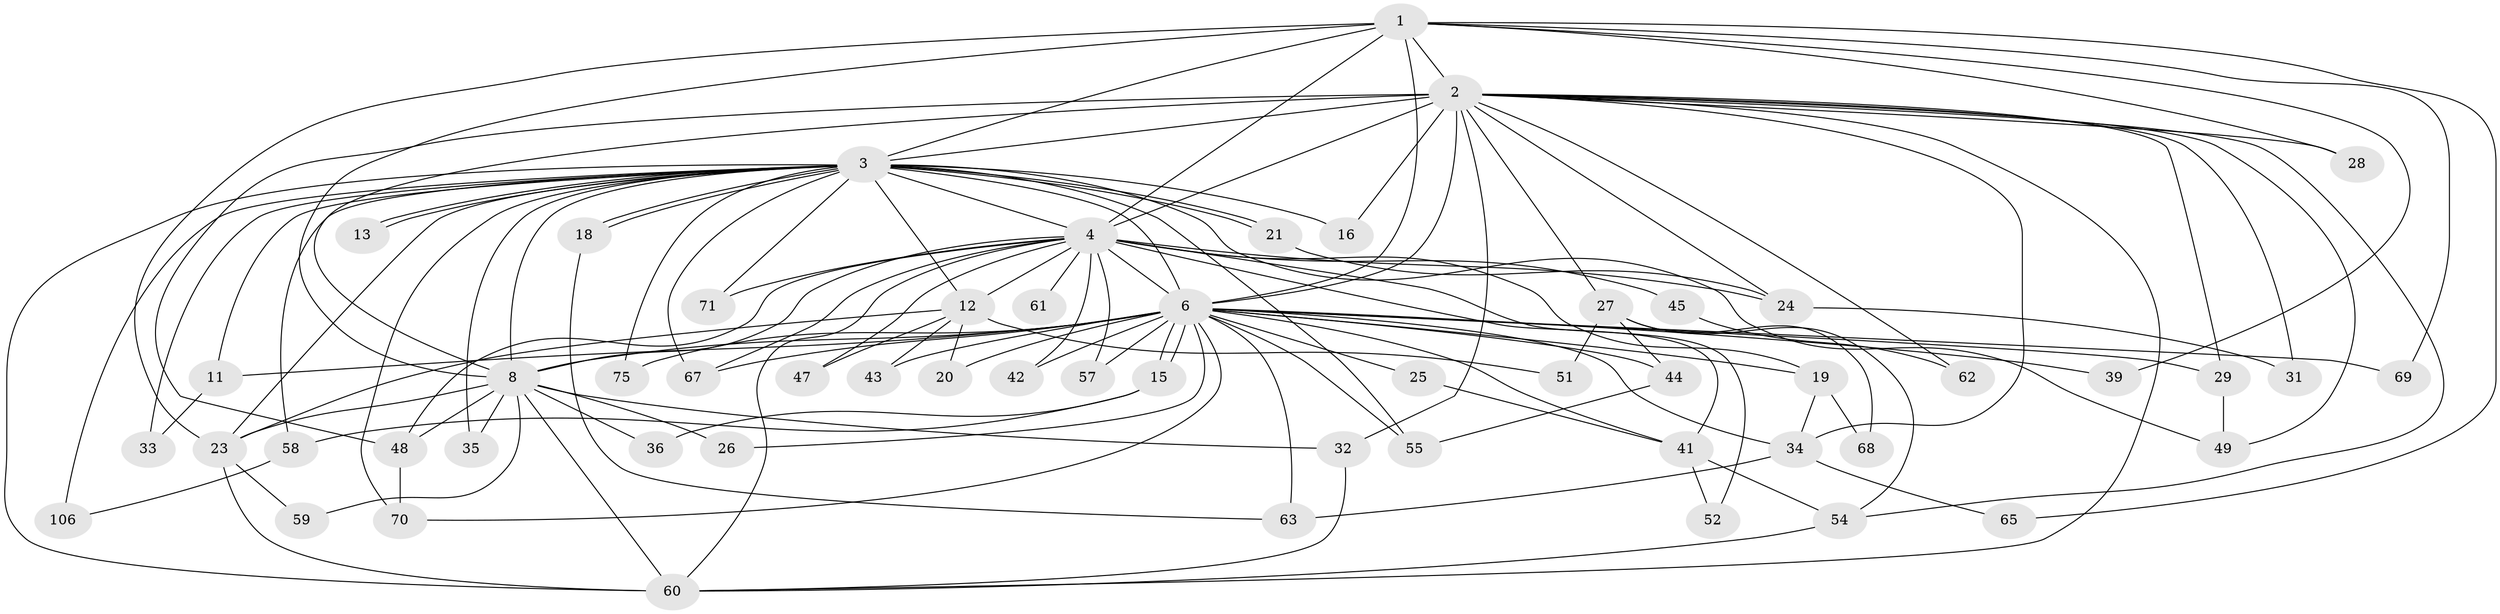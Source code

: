 // original degree distribution, {15: 0.008928571428571428, 17: 0.008928571428571428, 33: 0.008928571428571428, 19: 0.008928571428571428, 23: 0.017857142857142856, 30: 0.008928571428571428, 27: 0.008928571428571428, 20: 0.008928571428571428, 14: 0.008928571428571428, 4: 0.0625, 7: 0.017857142857142856, 2: 0.5714285714285714, 6: 0.017857142857142856, 3: 0.17857142857142858, 5: 0.0625}
// Generated by graph-tools (version 1.1) at 2025/13/03/09/25 04:13:44]
// undirected, 56 vertices, 128 edges
graph export_dot {
graph [start="1"]
  node [color=gray90,style=filled];
  1;
  2 [super="+46+10+97+87+22"];
  3 [super="+40+37"];
  4 [super="+5+50+30"];
  6 [super="+64+102+91+7+90+79"];
  8 [super="+93+111"];
  11;
  12;
  13;
  15;
  16;
  18;
  19;
  20;
  21;
  23 [super="+89"];
  24;
  25 [super="+95"];
  26;
  27;
  28;
  29;
  31;
  32;
  33;
  34 [super="+56"];
  35;
  36;
  39;
  41;
  42;
  43;
  44;
  45;
  47;
  48;
  49 [super="+99"];
  51;
  52;
  54 [super="+88+77"];
  55 [super="+80"];
  57;
  58;
  59;
  60 [super="+82+84+83+72"];
  61;
  62;
  63;
  65;
  67 [super="+86+74"];
  68;
  69;
  70 [super="+76"];
  71;
  75 [super="+94"];
  106 [super="+107"];
  1 -- 2 [weight=2];
  1 -- 3;
  1 -- 4 [weight=2];
  1 -- 6 [weight=4];
  1 -- 8;
  1 -- 23;
  1 -- 28;
  1 -- 39;
  1 -- 65;
  1 -- 69;
  2 -- 3 [weight=3];
  2 -- 4 [weight=5];
  2 -- 6 [weight=10];
  2 -- 8 [weight=3];
  2 -- 27 [weight=2];
  2 -- 62;
  2 -- 60;
  2 -- 24;
  2 -- 16;
  2 -- 28;
  2 -- 29;
  2 -- 31;
  2 -- 32;
  2 -- 34;
  2 -- 48;
  2 -- 49;
  2 -- 54;
  3 -- 4 [weight=2];
  3 -- 6 [weight=7];
  3 -- 8;
  3 -- 11;
  3 -- 12;
  3 -- 13;
  3 -- 13;
  3 -- 16;
  3 -- 18;
  3 -- 18;
  3 -- 21;
  3 -- 21;
  3 -- 33;
  3 -- 35;
  3 -- 58;
  3 -- 60 [weight=2];
  3 -- 67 [weight=2];
  3 -- 71;
  3 -- 75;
  3 -- 106 [weight=2];
  3 -- 49;
  3 -- 55;
  3 -- 70;
  3 -- 23;
  4 -- 6 [weight=10];
  4 -- 8 [weight=3];
  4 -- 19;
  4 -- 41;
  4 -- 42;
  4 -- 52;
  4 -- 67;
  4 -- 71;
  4 -- 12;
  4 -- 24;
  4 -- 45 [weight=3];
  4 -- 47;
  4 -- 57;
  4 -- 61;
  4 -- 60;
  4 -- 48;
  6 -- 8 [weight=4];
  6 -- 15;
  6 -- 15;
  6 -- 20;
  6 -- 25 [weight=2];
  6 -- 43;
  6 -- 55;
  6 -- 70;
  6 -- 11 [weight=2];
  6 -- 69;
  6 -- 75 [weight=2];
  6 -- 19;
  6 -- 26;
  6 -- 29;
  6 -- 39;
  6 -- 41;
  6 -- 42;
  6 -- 44;
  6 -- 57;
  6 -- 63;
  6 -- 67;
  6 -- 34;
  8 -- 23;
  8 -- 26;
  8 -- 32;
  8 -- 35;
  8 -- 36;
  8 -- 59;
  8 -- 60;
  8 -- 48;
  11 -- 33;
  12 -- 20;
  12 -- 43;
  12 -- 47;
  12 -- 51;
  12 -- 23;
  15 -- 36;
  15 -- 58;
  18 -- 63;
  19 -- 34;
  19 -- 68;
  21 -- 24;
  23 -- 59;
  23 -- 60;
  24 -- 31;
  25 -- 41;
  27 -- 44;
  27 -- 51;
  27 -- 54;
  27 -- 68;
  29 -- 49;
  32 -- 60;
  34 -- 63;
  34 -- 65;
  41 -- 52;
  41 -- 54;
  44 -- 55;
  45 -- 62;
  48 -- 70;
  54 -- 60;
  58 -- 106;
}
